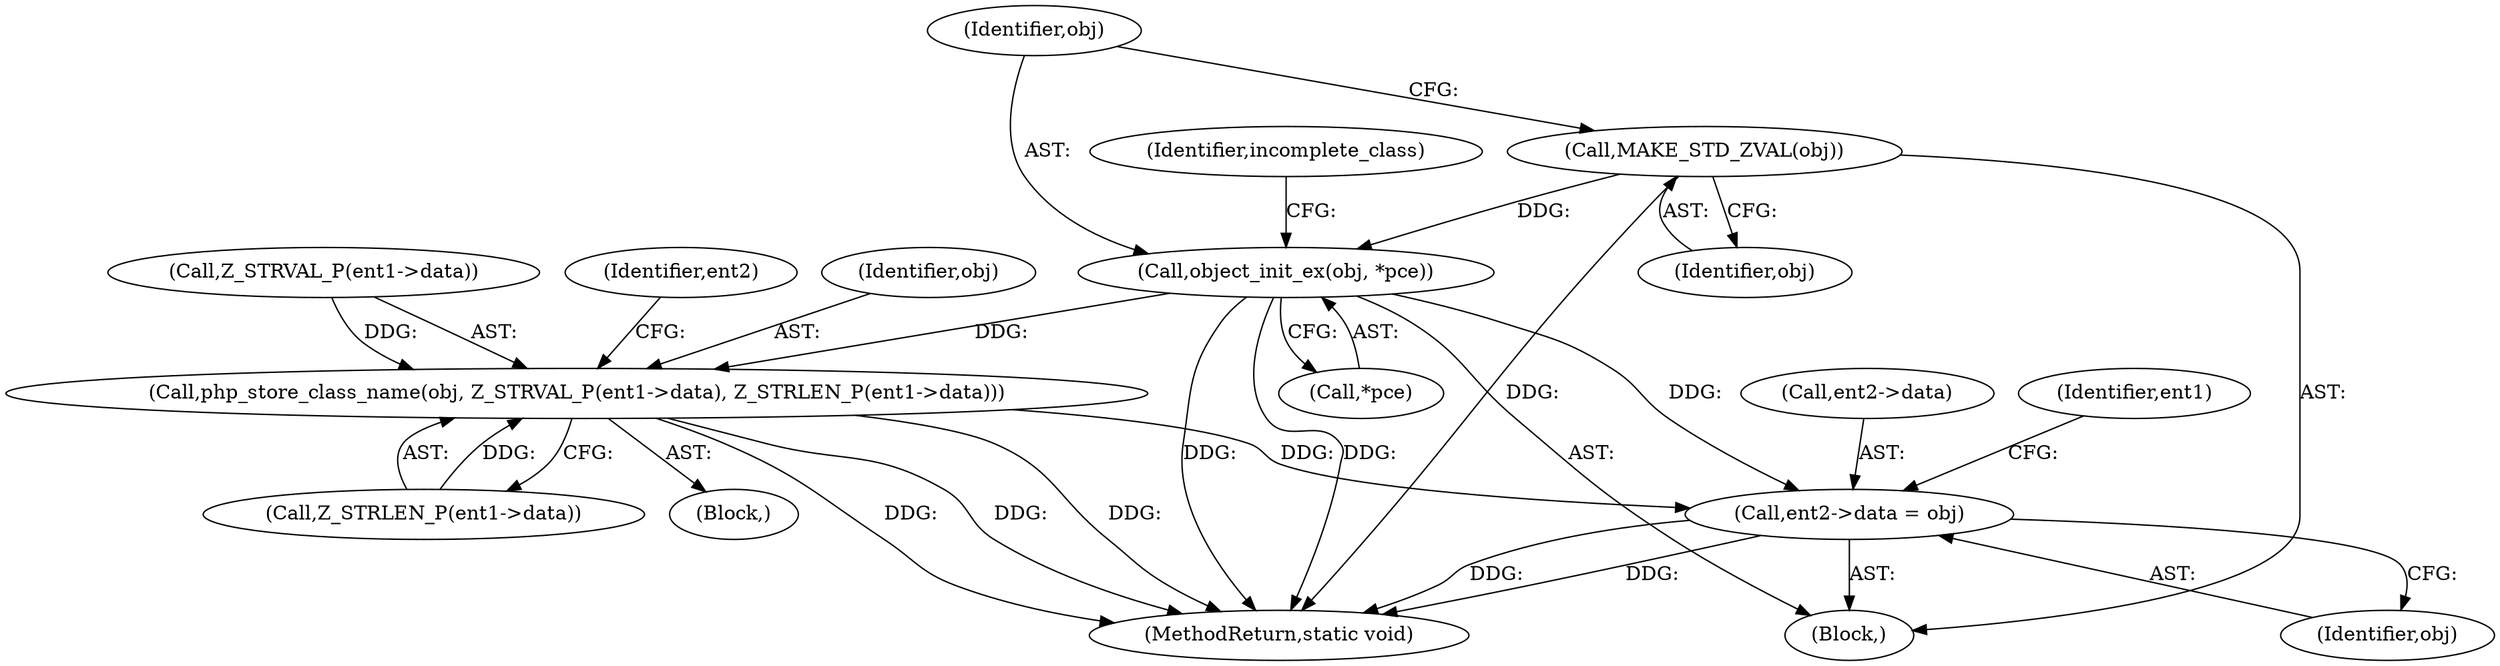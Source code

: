 digraph "0_php-src_698a691724c0a949295991e5df091ce16f899e02?w=1@pointer" {
"1000431" [label="(Call,object_init_ex(obj, *pce))"];
"1000429" [label="(Call,MAKE_STD_ZVAL(obj))"];
"1000438" [label="(Call,php_store_class_name(obj, Z_STRVAL_P(ent1->data), Z_STRLEN_P(ent1->data)))"];
"1000453" [label="(Call,ent2->data = obj)"];
"1000444" [label="(Call,Z_STRLEN_P(ent1->data))"];
"1000432" [label="(Identifier,obj)"];
"1000387" [label="(Block,)"];
"1000433" [label="(Call,*pce)"];
"1000431" [label="(Call,object_init_ex(obj, *pce))"];
"1000436" [label="(Identifier,incomplete_class)"];
"1000586" [label="(MethodReturn,static void)"];
"1000457" [label="(Identifier,obj)"];
"1000451" [label="(Identifier,ent2)"];
"1000454" [label="(Call,ent2->data)"];
"1000439" [label="(Identifier,obj)"];
"1000429" [label="(Call,MAKE_STD_ZVAL(obj))"];
"1000461" [label="(Identifier,ent1)"];
"1000453" [label="(Call,ent2->data = obj)"];
"1000440" [label="(Call,Z_STRVAL_P(ent1->data))"];
"1000438" [label="(Call,php_store_class_name(obj, Z_STRVAL_P(ent1->data), Z_STRLEN_P(ent1->data)))"];
"1000430" [label="(Identifier,obj)"];
"1000437" [label="(Block,)"];
"1000431" -> "1000387"  [label="AST: "];
"1000431" -> "1000433"  [label="CFG: "];
"1000432" -> "1000431"  [label="AST: "];
"1000433" -> "1000431"  [label="AST: "];
"1000436" -> "1000431"  [label="CFG: "];
"1000431" -> "1000586"  [label="DDG: "];
"1000431" -> "1000586"  [label="DDG: "];
"1000429" -> "1000431"  [label="DDG: "];
"1000431" -> "1000438"  [label="DDG: "];
"1000431" -> "1000453"  [label="DDG: "];
"1000429" -> "1000387"  [label="AST: "];
"1000429" -> "1000430"  [label="CFG: "];
"1000430" -> "1000429"  [label="AST: "];
"1000432" -> "1000429"  [label="CFG: "];
"1000429" -> "1000586"  [label="DDG: "];
"1000438" -> "1000437"  [label="AST: "];
"1000438" -> "1000444"  [label="CFG: "];
"1000439" -> "1000438"  [label="AST: "];
"1000440" -> "1000438"  [label="AST: "];
"1000444" -> "1000438"  [label="AST: "];
"1000451" -> "1000438"  [label="CFG: "];
"1000438" -> "1000586"  [label="DDG: "];
"1000438" -> "1000586"  [label="DDG: "];
"1000438" -> "1000586"  [label="DDG: "];
"1000440" -> "1000438"  [label="DDG: "];
"1000444" -> "1000438"  [label="DDG: "];
"1000438" -> "1000453"  [label="DDG: "];
"1000453" -> "1000387"  [label="AST: "];
"1000453" -> "1000457"  [label="CFG: "];
"1000454" -> "1000453"  [label="AST: "];
"1000457" -> "1000453"  [label="AST: "];
"1000461" -> "1000453"  [label="CFG: "];
"1000453" -> "1000586"  [label="DDG: "];
"1000453" -> "1000586"  [label="DDG: "];
}
